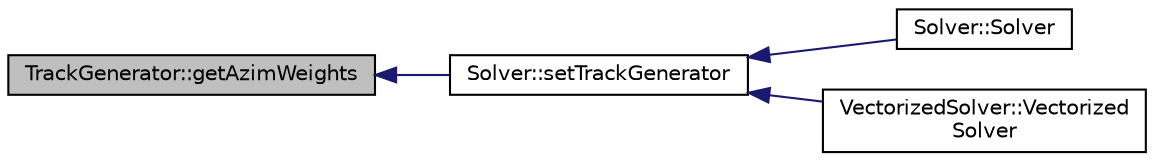 digraph "TrackGenerator::getAzimWeights"
{
  edge [fontname="Helvetica",fontsize="10",labelfontname="Helvetica",labelfontsize="10"];
  node [fontname="Helvetica",fontsize="10",shape=record];
  rankdir="LR";
  Node1 [label="TrackGenerator::getAzimWeights",height=0.2,width=0.4,color="black", fillcolor="grey75", style="filled" fontcolor="black"];
  Node1 -> Node2 [dir="back",color="midnightblue",fontsize="10",style="solid",fontname="Helvetica"];
  Node2 [label="Solver::setTrackGenerator",height=0.2,width=0.4,color="black", fillcolor="white", style="filled",URL="$classSolver.html#ac07cee2fe04515dc8e4d2980d567c4c5",tooltip="Sets the Solver&#39;s TrackGenerator with characteristic Tracks."];
  Node2 -> Node3 [dir="back",color="midnightblue",fontsize="10",style="solid",fontname="Helvetica"];
  Node3 [label="Solver::Solver",height=0.2,width=0.4,color="black", fillcolor="white", style="filled",URL="$classSolver.html#aa695c4bdcdb0664b2c55c87f2dc7ec6a",tooltip="Constructor initializes an empty Solver class with array pointers set to NULL."];
  Node2 -> Node4 [dir="back",color="midnightblue",fontsize="10",style="solid",fontname="Helvetica"];
  Node4 [label="VectorizedSolver::Vectorized\lSolver",height=0.2,width=0.4,color="black", fillcolor="white", style="filled",URL="$classVectorizedSolver.html#a4115f20eeaf814518521c75568045794",tooltip="Constructor initializes empty arrays for source, flux, etc."];
}
